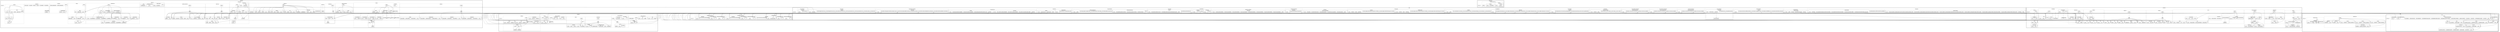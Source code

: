 strict digraph {
compound = true;
concentrate=true;
node [shape=box];

subgraph cluster585 {
style=bold;label="behavioral";
GRAPH_DUMMY585 [shape=point, style=invis];
subgraph cluster0 {
style=dashed;label="catalog.py";
GRAPH_DUMMY0 [shape=point, style=invis];
subgraph cluster2 {
style=rounded;label="Catalog";
GRAPH_DUMMY2 [shape=point, style=invis];
3 [style=solid,label="__init__"];
8 [style=solid,label="_static_method_1"];
9 [style=solid,label="_static_method_2"];
10 [style=solid,label="main_method"];
}
subgraph cluster12 {
style=rounded;label="CatalogInstance";
GRAPH_DUMMY12 [shape=point, style=invis];
13 [style=solid,label="__init__"];
19 [style=solid,label="_instance_method_1"];
21 [style=solid,label="_instance_method_2"];
24 [style=solid,label="main_method"];
}
subgraph cluster26 {
style=rounded;label="CatalogClass";
GRAPH_DUMMY26 [shape=point, style=invis];
29 [style=solid,label="__init__"];
33 [style=solid,label="_class_method_1"];
35 [style=solid,label="_class_method_2"];
38 [style=solid,label="main_method"];
}
subgraph cluster40 {
style=rounded;label="CatalogStatic";
GRAPH_DUMMY40 [shape=point, style=invis];
41 [style=solid,label="__init__"];
45 [style=solid,label="_static_method_1"];
46 [style=solid,label="_static_method_2"];
48 [style=solid,label="main_method"];
}
subgraph cluster50 {
style=solid;label="main";
GRAPH_DUMMY50 [shape=point, style=invis];
}
52 [style=solid,label="__main__"];
}
subgraph cluster53 {
style=dashed;label="chain.py";
GRAPH_DUMMY53 [shape=point, style=invis];
subgraph cluster54 {
style=rounded;label="Handler";
GRAPH_DUMMY54 [shape=point, style=invis];
56 [style=solid,label="__init__"];
subgraph cluster60 {
style=solid;label="handle";
GRAPH_DUMMY60 [shape=point, style=invis];
}
64 [style=solid,label="_handle"];
}
subgraph cluster67 {
style=rounded;label="ConcreteHandler1";
GRAPH_DUMMY67 [shape=point, style=invis];
68 [style=solid,label="_handle"];
71 [style=solid,label="__init__"];
}
subgraph cluster72 {
style=rounded;label="ConcreteHandler2";
GRAPH_DUMMY72 [shape=point, style=invis];
73 [style=solid,label="_handle"];
76 [style=solid,label="__init__"];
}
subgraph cluster77 {
style=rounded;label="ConcreteHandler3";
GRAPH_DUMMY77 [shape=point, style=invis];
78 [style=solid,label="_handle"];
81 [style=solid,label="__init__"];
}
subgraph cluster82 {
style=rounded;label="DefaultHandler";
GRAPH_DUMMY82 [shape=point, style=invis];
83 [style=solid,label="_handle"];
86 [style=solid,label="__init__"];
}
subgraph cluster87 {
style=rounded;label="Client";
GRAPH_DUMMY87 [shape=point, style=invis];
88 [style=solid,label="__init__"];
91 [style=solid,label="delegate"];
}
subgraph cluster94 {
style=solid;label="coroutine";
GRAPH_DUMMY94 [shape=point, style=invis];
96 [style=solid,label="start"];
}
subgraph cluster99 {
style=solid;label="coroutine1";
GRAPH_DUMMY99 [shape=point, style=invis];
}
subgraph cluster102 {
style=solid;label="coroutine2";
GRAPH_DUMMY102 [shape=point, style=invis];
}
subgraph cluster105 {
style=solid;label="coroutine3";
GRAPH_DUMMY105 [shape=point, style=invis];
}
subgraph cluster108 {
style=solid;label="default_coroutine";
GRAPH_DUMMY108 [shape=point, style=invis];
}
subgraph cluster110 {
style=rounded;label="ClientCoroutine";
GRAPH_DUMMY110 [shape=point, style=invis];
111 [style=solid,label="__init__"];
114 [style=solid,label="delegate"];
}
subgraph cluster117 {
style=solid;label="timeit";
GRAPH_DUMMY117 [shape=point, style=invis];
119 [style=solid,label="count"];
}
subgraph cluster122 {
style=solid;label="suppress_stdout";
GRAPH_DUMMY122 [shape=point, style=invis];
}
subgraph cluster124 {
style=solid;label="__main__";
GRAPH_DUMMY124 [shape=point, style=invis];
}
}
subgraph cluster130 {
style=dashed;label="chaining_method.py";
GRAPH_DUMMY130 [shape=point, style=invis];
subgraph cluster131 {
style=rounded;label="Person";
GRAPH_DUMMY131 [shape=point, style=invis];
132 [style=solid,label="__init__"];
138 [style=solid,label="do_action"];
}
subgraph cluster140 {
style=rounded;label="Action";
GRAPH_DUMMY140 [shape=point, style=invis];
141 [style=solid,label="__init__"];
145 [style=solid,label="amount"];
148 [style=solid,label="stop"];
}
subgraph cluster150 {
style=solid;label="__main__";
GRAPH_DUMMY150 [shape=point, style=invis];
}
}
subgraph cluster153 {
style=dashed;label="command.py";
GRAPH_DUMMY153 [shape=point, style=invis];
subgraph cluster154 {
style=rounded;label="MoveFileCommand";
GRAPH_DUMMY154 [shape=point, style=invis];
155 [style=solid,label="__init__"];
161 [style=solid,label="execute"];
163 [style=solid,label="undo"];
165 [style=solid,label="rename"];
}
subgraph cluster169 {
style=solid;label="main";
GRAPH_DUMMY169 [shape=point, style=invis];
}
171 [style=solid,label="__main__"];
}
subgraph cluster172 {
style=dashed;label="iterator.py";
GRAPH_DUMMY172 [shape=point, style=invis];
subgraph cluster173 {
style=solid;label="count_to";
GRAPH_DUMMY173 [shape=point, style=invis];
}
}
subgraph cluster178 {
style=dashed;label="mediator.py";
GRAPH_DUMMY178 [shape=point, style=invis];
subgraph cluster179 {
style=rounded;label="TC";
GRAPH_DUMMY179 [shape=point, style=invis];
180 [style=solid,label="__init__"];
184 [style=solid,label="setup"];
186 [style=solid,label="execute"];
188 [style=solid,label="tearDown"];
190 [style=solid,label="setTM"];
193 [style=solid,label="setProblem"];
}
subgraph cluster196 {
style=rounded;label="Reporter";
GRAPH_DUMMY196 [shape=point, style=invis];
197 [style=solid,label="__init__"];
200 [style=solid,label="prepare"];
202 [style=solid,label="report"];
204 [style=solid,label="setTM"];
}
subgraph cluster207 {
style=rounded;label="DB";
GRAPH_DUMMY207 [shape=point, style=invis];
208 [style=solid,label="__init__"];
211 [style=solid,label="insert"];
213 [style=solid,label="update"];
215 [style=solid,label="setTM"];
}
subgraph cluster218 {
style=rounded;label="TestManager";
GRAPH_DUMMY218 [shape=point, style=invis];
219 [style=solid,label="__init__"];
subgraph cluster224 {
style=solid;label="prepareReporting";
GRAPH_DUMMY224 [shape=point, style=invis];
}
227 [style=solid,label="setReporter"];
230 [style=solid,label="setDB"];
233 [style=solid,label="publishReport"];
235 [style=solid,label="setTC"];
}
subgraph cluster238 {
style=solid;label="__main__";
GRAPH_DUMMY238 [shape=point, style=invis];
}
}
subgraph cluster243 {
style=dashed;label="memento.py";
GRAPH_DUMMY243 [shape=point, style=invis];
subgraph cluster244 {
style=solid;label="memento";
GRAPH_DUMMY244 [shape=point, style=invis];
248 [style=solid,label="restore"];
}
subgraph cluster249 {
style=rounded;label="Transaction";
GRAPH_DUMMY249 [shape=point, style=invis];
252 [style=solid,label="__init__"];
258 [style=solid,label="commit"];
260 [style=solid,label="rollback"];
}
subgraph cluster262 {
style=rounded;label="Transactional";
GRAPH_DUMMY262 [shape=point, style=invis];
263 [style=solid,label="__init__"];
subgraph cluster267 {
style=solid;label="__get__";
GRAPH_DUMMY267 [shape=point, style=invis];
271 [style=solid,label="transaction"];
}
}
subgraph cluster274 {
style=rounded;label="NumObj";
GRAPH_DUMMY274 [shape=point, style=invis];
275 [style=solid,label="__init__"];
279 [style=solid,label="__repr__"];
281 [style=solid,label="increment"];
283 [style=solid,label="do_stuff"];
}
subgraph cluster285 {
style=solid;label="__main__";
GRAPH_DUMMY285 [shape=point, style=invis];
}
}
subgraph cluster288 {
style=dashed;label="observer.py";
GRAPH_DUMMY288 [shape=point, style=invis];
subgraph cluster289 {
style=rounded;label="Subject";
GRAPH_DUMMY289 [shape=point, style=invis];
290 [style=solid,label="__init__"];
293 [style=solid,label="attach"];
296 [style=solid,label="detach"];
299 [style=solid,label="notify"];
}
subgraph cluster302 {
style=rounded;label="Data";
GRAPH_DUMMY302 [shape=point, style=invis];
303 [style=solid,label="__init__"];
308 [style=solid,label="data"];
310 [style=solid,label="data"];
}
subgraph cluster313 {
style=rounded;label="HexViewer";
GRAPH_DUMMY313 [shape=point, style=invis];
314 [style=solid,label="update"];
317 [style=solid,label="__init__"];
}
subgraph cluster318 {
style=rounded;label="DecimalViewer";
GRAPH_DUMMY318 [shape=point, style=invis];
319 [style=solid,label="update"];
322 [style=solid,label="__init__"];
}
subgraph cluster323 {
style=solid;label="main";
GRAPH_DUMMY323 [shape=point, style=invis];
}
328 [style=solid,label="__main__"];
}
subgraph cluster329 {
style=dashed;label="publish_subscribe.py";
GRAPH_DUMMY329 [shape=point, style=invis];
subgraph cluster330 {
style=rounded;label="Provider";
GRAPH_DUMMY330 [shape=point, style=invis];
331 [style=solid,label="__init__"];
335 [style=solid,label="notify"];
338 [style=solid,label="subscribe"];
342 [style=solid,label="unsubscribe"];
346 [style=solid,label="update"];
}
subgraph cluster348 {
style=rounded;label="Publisher";
GRAPH_DUMMY348 [shape=point, style=invis];
349 [style=solid,label="__init__"];
353 [style=solid,label="publish"];
}
subgraph cluster356 {
style=rounded;label="Subscriber";
GRAPH_DUMMY356 [shape=point, style=invis];
357 [style=solid,label="__init__"];
363 [style=solid,label="subscribe"];
366 [style=solid,label="unsubscribe"];
369 [style=solid,label="run"];
}
subgraph cluster372 {
style=solid;label="main";
GRAPH_DUMMY372 [shape=point, style=invis];
}
379 [style=solid,label="__main__"];
}
subgraph cluster380 {
style=dashed;label="registry.py";
GRAPH_DUMMY380 [shape=point, style=invis];
subgraph cluster381 {
style=rounded;label="RegistryHolder";
GRAPH_DUMMY381 [shape=point, style=invis];
subgraph cluster383 {
style=solid;label="__new__";
GRAPH_DUMMY383 [shape=point, style=invis];
}
389 [style=solid,label="get_registry"];
391 [style=solid,label="__init__"];
}
subgraph cluster392 {
style=rounded;label="BaseRegisteredClass";
GRAPH_DUMMY392 [shape=point, style=invis];
394 [style=solid,label="__init__"];
}
subgraph cluster395 {
style=solid;label="__main__";
GRAPH_DUMMY395 [shape=point, style=invis];
396 [style=rounded,label="ClassRegistree"];
}
}
subgraph cluster397 {
style=dashed;label="specification.py";
GRAPH_DUMMY397 [shape=point, style=invis];
subgraph cluster398 {
style=rounded;label="Specification";
GRAPH_DUMMY398 [shape=point, style=invis];
399 [style=solid,label="and_specification"];
402 [style=solid,label="or_specification"];
405 [style=solid,label="not_specification"];
407 [style=solid,label="is_satisfied_by"];
410 [style=solid,label="__init__"];
}
subgraph cluster411 {
style=rounded;label="CompositeSpecification";
GRAPH_DUMMY411 [shape=point, style=invis];
412 [style=solid,label="is_satisfied_by"];
415 [style=solid,label="and_specification"];
418 [style=solid,label="or_specification"];
421 [style=solid,label="not_specification"];
423 [style=solid,label="__init__"];
}
subgraph cluster424 {
style=rounded;label="AndSpecification";
GRAPH_DUMMY424 [shape=point, style=invis];
427 [style=solid,label="__init__"];
433 [style=solid,label="is_satisfied_by"];
}
subgraph cluster436 {
style=rounded;label="OrSpecification";
GRAPH_DUMMY436 [shape=point, style=invis];
439 [style=solid,label="__init__"];
445 [style=solid,label="is_satisfied_by"];
}
subgraph cluster448 {
style=rounded;label="NotSpecification";
GRAPH_DUMMY448 [shape=point, style=invis];
450 [style=solid,label="__init__"];
454 [style=solid,label="is_satisfied_by"];
}
subgraph cluster457 {
style=rounded;label="User";
GRAPH_DUMMY457 [shape=point, style=invis];
458 [style=solid,label="__init__"];
}
subgraph cluster462 {
style=rounded;label="UserSpecification";
GRAPH_DUMMY462 [shape=point, style=invis];
463 [style=solid,label="is_satisfied_by"];
466 [style=solid,label="__init__"];
}
subgraph cluster467 {
style=rounded;label="SuperUserSpecification";
GRAPH_DUMMY467 [shape=point, style=invis];
468 [style=solid,label="is_satisfied_by"];
471 [style=solid,label="__init__"];
}
subgraph cluster472 {
style=solid;label="__main__";
GRAPH_DUMMY472 [shape=point, style=invis];
}
}
subgraph cluster477 {
style=dashed;label="state.py";
GRAPH_DUMMY477 [shape=point, style=invis];
subgraph cluster478 {
style=rounded;label="State";
GRAPH_DUMMY478 [shape=point, style=invis];
479 [style=solid,label="scan"];
481 [style=solid,label="__init__"];
}
subgraph cluster482 {
style=rounded;label="AmState";
GRAPH_DUMMY482 [shape=point, style=invis];
483 [style=solid,label="__init__"];
490 [style=solid,label="toggle_amfm"];
}
subgraph cluster492 {
style=rounded;label="FmState";
GRAPH_DUMMY492 [shape=point, style=invis];
493 [style=solid,label="__init__"];
500 [style=solid,label="toggle_amfm"];
}
subgraph cluster502 {
style=rounded;label="Radio";
GRAPH_DUMMY502 [shape=point, style=invis];
503 [style=solid,label="__init__"];
508 [style=solid,label="toggle_amfm"];
510 [style=solid,label="scan"];
}
subgraph cluster512 {
style=solid;label="__main__";
GRAPH_DUMMY512 [shape=point, style=invis];
}
}
subgraph cluster515 {
style=dashed;label="strategy.py";
GRAPH_DUMMY515 [shape=point, style=invis];
subgraph cluster516 {
style=rounded;label="StrategyExample";
GRAPH_DUMMY516 [shape=point, style=invis];
517 [style=solid,label="__init__"];
522 [style=solid,label="execute"];
}
524 [style=solid,label="execute_replacement1"];
526 [style=solid,label="execute_replacement2"];
subgraph cluster528 {
style=solid;label="__main__";
GRAPH_DUMMY528 [shape=point, style=invis];
}
}
subgraph cluster532 {
style=dashed;label="template.py";
GRAPH_DUMMY532 [shape=point, style=invis];
535 [style=solid,label="iter_elements"];
538 [style=solid,label="rev_elements"];
541 [style=solid,label="get_list"];
542 [style=solid,label="get_lists"];
543 [style=solid,label="print_item"];
545 [style=solid,label="reverse_item"];
subgraph cluster547 {
style=solid;label="make_template";
GRAPH_DUMMY547 [shape=point, style=invis];
551 [style=solid,label="template"];
}
}
subgraph cluster553 {
style=dashed;label="visitor.py";
GRAPH_DUMMY553 [shape=point, style=invis];
subgraph cluster554 {
style=rounded;label="Node";
GRAPH_DUMMY554 [shape=point, style=invis];
555 [style=solid,label="__init__"];
}
subgraph cluster556 {
style=rounded;label="A";
GRAPH_DUMMY556 [shape=point, style=invis];
557 [style=solid,label="__init__"];
}
subgraph cluster558 {
style=rounded;label="B";
GRAPH_DUMMY558 [shape=point, style=invis];
559 [style=solid,label="__init__"];
}
subgraph cluster560 {
style=rounded;label="C";
GRAPH_DUMMY560 [shape=point, style=invis];
561 [style=solid,label="__init__"];
}
subgraph cluster562 {
style=rounded;label="Visitor";
GRAPH_DUMMY562 [shape=point, style=invis];
subgraph cluster563 {
style=solid;label="visit";
GRAPH_DUMMY563 [shape=point, style=invis];
}
570 [style=solid,label="generic_visit"];
575 [style=solid,label="visit_B"];
580 [style=solid,label="__init__"];
}
}
586 [style=dashed,label="__init__.py"];
}
subgraph cluster767 {
style=bold;label="creational";
GRAPH_DUMMY767 [shape=point, style=invis];
subgraph cluster587 {
style=dashed;label="abstract_factory.py";
GRAPH_DUMMY587 [shape=point, style=invis];
subgraph cluster588 {
style=rounded;label="PetShop";
GRAPH_DUMMY588 [shape=point, style=invis];
589 [style=solid,label="__init__"];
subgraph cluster593 {
style=solid;label="show_pet";
GRAPH_DUMMY593 [shape=point, style=invis];
}
}
subgraph cluster596 {
style=rounded;label="Dog";
GRAPH_DUMMY596 [shape=point, style=invis];
597 [style=solid,label="speak"];
599 [style=solid,label="__str__"];
601 [style=solid,label="__init__"];
}
subgraph cluster602 {
style=rounded;label="Cat";
GRAPH_DUMMY602 [shape=point, style=invis];
603 [style=solid,label="speak"];
605 [style=solid,label="__str__"];
607 [style=solid,label="__init__"];
}
608 [style=solid,label="random_animal"];
subgraph cluster609 {
style=solid;label="__main__";
GRAPH_DUMMY609 [shape=point, style=invis];
}
}
subgraph cluster612 {
style=dashed;label="borg.py";
GRAPH_DUMMY612 [shape=point, style=invis];
subgraph cluster613 {
style=rounded;label="Borg";
GRAPH_DUMMY613 [shape=point, style=invis];
615 [style=solid,label="__init__"];
619 [style=solid,label="__str__"];
}
subgraph cluster621 {
style=rounded;label="YourBorg";
GRAPH_DUMMY621 [shape=point, style=invis];
622 [style=solid,label="__init__"];
}
subgraph cluster623 {
style=solid;label="__main__";
GRAPH_DUMMY623 [shape=point, style=invis];
}
}
subgraph cluster627 {
style=dashed;label="builder.py";
GRAPH_DUMMY627 [shape=point, style=invis];
subgraph cluster628 {
style=rounded;label="Building";
GRAPH_DUMMY628 [shape=point, style=invis];
629 [style=solid,label="__init__"];
631 [style=solid,label="build_floor"];
633 [style=solid,label="build_size"];
635 [style=solid,label="__repr__"];
}
subgraph cluster637 {
style=rounded;label="House";
GRAPH_DUMMY637 [shape=point, style=invis];
638 [style=solid,label="build_floor"];
640 [style=solid,label="build_size"];
642 [style=solid,label="__init__"];
}
subgraph cluster643 {
style=rounded;label="Flat";
GRAPH_DUMMY643 [shape=point, style=invis];
644 [style=solid,label="build_floor"];
646 [style=solid,label="build_size"];
648 [style=solid,label="__init__"];
}
subgraph cluster649 {
style=rounded;label="ComplexBuilding";
GRAPH_DUMMY649 [shape=point, style=invis];
650 [style=solid,label="__repr__"];
652 [style=solid,label="__init__"];
}
subgraph cluster653 {
style=rounded;label="ComplexHouse";
GRAPH_DUMMY653 [shape=point, style=invis];
654 [style=solid,label="build_floor"];
656 [style=solid,label="build_size"];
658 [style=solid,label="__init__"];
}
subgraph cluster659 {
style=solid;label="construct_building";
GRAPH_DUMMY659 [shape=point, style=invis];
}
subgraph cluster662 {
style=solid;label="__main__";
GRAPH_DUMMY662 [shape=point, style=invis];
}
}
subgraph cluster666 {
style=dashed;label="factory_method.py";
GRAPH_DUMMY666 [shape=point, style=invis];
subgraph cluster667 {
style=rounded;label="GreekGetter";
GRAPH_DUMMY667 [shape=point, style=invis];
668 [style=solid,label="__init__"];
671 [style=solid,label="get"];
}
subgraph cluster674 {
style=rounded;label="EnglishGetter";
GRAPH_DUMMY674 [shape=point, style=invis];
675 [style=solid,label="get"];
678 [style=solid,label="__init__"];
}
subgraph cluster679 {
style=solid;label="get_localizer";
GRAPH_DUMMY679 [shape=point, style=invis];
}
subgraph cluster682 {
style=solid;label="__main__";
GRAPH_DUMMY682 [shape=point, style=invis];
}
}
subgraph cluster685 {
style=dashed;label="lazy_evaluation.py";
GRAPH_DUMMY685 [shape=point, style=invis];
subgraph cluster686 {
style=rounded;label="lazy_property";
GRAPH_DUMMY686 [shape=point, style=invis];
687 [style=solid,label="__init__"];
subgraph cluster691 {
style=solid;label="__get__";
GRAPH_DUMMY691 [shape=point, style=invis];
}
}
subgraph cluster696 {
style=solid;label="lazy_property2";
GRAPH_DUMMY696 [shape=point, style=invis];
699 [style=solid,label="_lazy_property"];
}
subgraph cluster701 {
style=rounded;label="Person";
GRAPH_DUMMY701 [shape=point, style=invis];
702 [style=solid,label="__init__"];
subgraph cluster709 {
style=solid;label="relatives";
GRAPH_DUMMY709 [shape=point, style=invis];
}
712 [style=solid,label="parents"];
}
subgraph cluster714 {
style=solid;label="main";
GRAPH_DUMMY714 [shape=point, style=invis];
}
716 [style=solid,label="__main__"];
}
subgraph cluster717 {
style=dashed;label="pool.py";
GRAPH_DUMMY717 [shape=point, style=invis];
subgraph cluster718 {
style=rounded;label="ObjectPool";
GRAPH_DUMMY718 [shape=point, style=invis];
719 [style=solid,label="__init__"];
725 [style=solid,label="__enter__"];
727 [style=solid,label="__exit__"];
732 [style=solid,label="__del__"];
}
subgraph cluster734 {
style=solid;label="main";
GRAPH_DUMMY734 [shape=point, style=invis];
735 [style=solid,label="test_object"];
}
738 [style=solid,label="__main__"];
}
subgraph cluster739 {
style=dashed;label="prototype.py";
GRAPH_DUMMY739 [shape=point, style=invis];
subgraph cluster740 {
style=rounded;label="Prototype";
GRAPH_DUMMY740 [shape=point, style=invis];
subgraph cluster742 {
style=solid;label="clone";
GRAPH_DUMMY742 [shape=point, style=invis];
}
746 [style=solid,label="__init__"];
}
subgraph cluster747 {
style=rounded;label="PrototypeDispatcher";
GRAPH_DUMMY747 [shape=point, style=invis];
748 [style=solid,label="__init__"];
751 [style=solid,label="get_objects"];
753 [style=solid,label="register_object"];
757 [style=solid,label="unregister_object"];
}
subgraph cluster760 {
style=solid;label="main";
GRAPH_DUMMY760 [shape=point, style=invis];
}
766 [style=solid,label="__main__"];
}
768 [style=dashed,label="__init__.py"];
}
subgraph cluster832 {
style=bold;label="dft";
GRAPH_DUMMY832 [shape=point, style=invis];
subgraph cluster769 {
style=dashed;label="constructor_injection.py";
GRAPH_DUMMY769 [shape=point, style=invis];
subgraph cluster770 {
style=rounded;label="TimeDisplay";
GRAPH_DUMMY770 [shape=point, style=invis];
771 [style=solid,label="__init__"];
subgraph cluster775 {
style=solid;label="get_current_time_as_html_fragment";
GRAPH_DUMMY775 [shape=point, style=invis];
}
}
subgraph cluster779 {
style=rounded;label="ProductionCodeTimeProvider";
GRAPH_DUMMY779 [shape=point, style=invis];
subgraph cluster780 {
style=solid;label="now";
GRAPH_DUMMY780 [shape=point, style=invis];
}
784 [style=solid,label="__init__"];
}
subgraph cluster785 {
style=rounded;label="MidnightTimeProvider";
GRAPH_DUMMY785 [shape=point, style=invis];
subgraph cluster786 {
style=solid;label="now";
GRAPH_DUMMY786 [shape=point, style=invis];
}
789 [style=solid,label="__init__"];
}
}
subgraph cluster790 {
style=dashed;label="parameter_injection.py";
GRAPH_DUMMY790 [shape=point, style=invis];
subgraph cluster791 {
style=rounded;label="TimeDisplay";
GRAPH_DUMMY791 [shape=point, style=invis];
792 [style=solid,label="__init__"];
subgraph cluster794 {
style=solid;label="get_current_time_as_html_fragment";
GRAPH_DUMMY794 [shape=point, style=invis];
}
}
subgraph cluster799 {
style=rounded;label="ProductionCodeTimeProvider";
GRAPH_DUMMY799 [shape=point, style=invis];
subgraph cluster800 {
style=solid;label="now";
GRAPH_DUMMY800 [shape=point, style=invis];
}
804 [style=solid,label="__init__"];
}
subgraph cluster805 {
style=rounded;label="MidnightTimeProvider";
GRAPH_DUMMY805 [shape=point, style=invis];
subgraph cluster806 {
style=solid;label="now";
GRAPH_DUMMY806 [shape=point, style=invis];
}
809 [style=solid,label="__init__"];
}
}
subgraph cluster810 {
style=dashed;label="setter_injection.py";
GRAPH_DUMMY810 [shape=point, style=invis];
subgraph cluster811 {
style=rounded;label="TimeDisplay";
GRAPH_DUMMY811 [shape=point, style=invis];
812 [style=solid,label="__init__"];
814 [style=solid,label="set_time_provider"];
subgraph cluster817 {
style=solid;label="get_current_time_as_html_fragment";
GRAPH_DUMMY817 [shape=point, style=invis];
}
}
subgraph cluster821 {
style=rounded;label="ProductionCodeTimeProvider";
GRAPH_DUMMY821 [shape=point, style=invis];
subgraph cluster822 {
style=solid;label="now";
GRAPH_DUMMY822 [shape=point, style=invis];
}
826 [style=solid,label="__init__"];
}
subgraph cluster827 {
style=rounded;label="MidnightTimeProvider";
GRAPH_DUMMY827 [shape=point, style=invis];
subgraph cluster828 {
style=solid;label="now";
GRAPH_DUMMY828 [shape=point, style=invis];
}
831 [style=solid,label="__init__"];
}
}
833 [style=dashed,label="__init__.py"];
}
subgraph cluster852 {
style=bold;label="fundamental";
GRAPH_DUMMY852 [shape=point, style=invis];
subgraph cluster834 {
style=dashed;label="delegation_pattern.py";
GRAPH_DUMMY834 [shape=point, style=invis];
subgraph cluster835 {
style=rounded;label="Delegator";
GRAPH_DUMMY835 [shape=point, style=invis];
836 [style=solid,label="__init__"];
subgraph cluster840 {
style=solid;label="__getattr__";
GRAPH_DUMMY840 [shape=point, style=invis];
843 [style=solid,label="wrapper"];
}
}
subgraph cluster846 {
style=rounded;label="Delegate";
GRAPH_DUMMY846 [shape=point, style=invis];
847 [style=solid,label="do_something"];
850 [style=solid,label="__init__"];
}
851 [style=solid,label="__main__"];
}
853 [style=dashed,label="__init__.py"];
}
subgraph cluster1038 {
style=bold;label="other";
GRAPH_DUMMY1038 [shape=point, style=invis];
subgraph cluster1036 {
style=bold;label="hsm";
GRAPH_DUMMY1036 [shape=point, style=invis];
subgraph cluster930 {
style=dashed;label="hsm.py";
GRAPH_DUMMY930 [shape=point, style=invis];
subgraph cluster931 {
style=rounded;label="UnsupportedMessageType";
GRAPH_DUMMY931 [shape=point, style=invis];
932 [style=solid,label="__init__"];
}
subgraph cluster933 {
style=rounded;label="UnsupportedState";
GRAPH_DUMMY933 [shape=point, style=invis];
934 [style=solid,label="__init__"];
}
subgraph cluster935 {
style=rounded;label="UnsupportedTransition";
GRAPH_DUMMY935 [shape=point, style=invis];
936 [style=solid,label="__init__"];
}
subgraph cluster937 {
style=rounded;label="HierachicalStateMachine";
GRAPH_DUMMY937 [shape=point, style=invis];
938 [style=solid,label="__init__"];
947 [style=solid,label="_next_state"];
950 [style=solid,label="_send_diagnostics_request"];
952 [style=solid,label="_raise_alarm"];
954 [style=solid,label="_clear_alarm"];
956 [style=solid,label="_perform_switchover"];
958 [style=solid,label="_send_switchover_response"];
960 [style=solid,label="_send_operator_inservice_response"];
962 [style=solid,label="_send_diagnostics_failure_report"];
964 [style=solid,label="_send_diagnostics_pass_report"];
966 [style=solid,label="_abort_diagnostics"];
968 [style=solid,label="_check_mate_status"];
970 [style=solid,label="on_message"];
}
subgraph cluster973 {
style=rounded;label="Unit";
GRAPH_DUMMY973 [shape=point, style=invis];
974 [style=solid,label="__init__"];
978 [style=solid,label="on_switchover"];
980 [style=solid,label="on_fault_trigger"];
982 [style=solid,label="on_diagnostics_failed"];
984 [style=solid,label="on_diagnostics_passed"];
986 [style=solid,label="on_operator_inservice"];
}
subgraph cluster988 {
style=rounded;label="Inservice";
GRAPH_DUMMY988 [shape=point, style=invis];
989 [style=solid,label="__init__"];
993 [style=solid,label="on_fault_trigger"];
995 [style=solid,label="on_switchover"];
}
subgraph cluster997 {
style=rounded;label="Active";
GRAPH_DUMMY997 [shape=point, style=invis];
998 [style=solid,label="__init__"];
1002 [style=solid,label="on_fault_trigger"];
1004 [style=solid,label="on_switchover"];
}
subgraph cluster1006 {
style=rounded;label="Standby";
GRAPH_DUMMY1006 [shape=point, style=invis];
1007 [style=solid,label="__init__"];
1011 [style=solid,label="on_switchover"];
}
subgraph cluster1013 {
style=rounded;label="OutOfService";
GRAPH_DUMMY1013 [shape=point, style=invis];
1014 [style=solid,label="__init__"];
1018 [style=solid,label="on_operator_inservice"];
}
subgraph cluster1020 {
style=rounded;label="Suspect";
GRAPH_DUMMY1020 [shape=point, style=invis];
1021 [style=solid,label="__init__"];
1025 [style=solid,label="on_diagnostics_failed"];
1027 [style=solid,label="on_diagnostics_passed"];
1029 [style=solid,label="on_operator_inservice"];
}
subgraph cluster1031 {
style=rounded;label="Failed";
GRAPH_DUMMY1031 [shape=point, style=invis];
1032 [style=solid,label="__init__"];
}
}
1037 [style=dashed,label="__init__.py"];
}
subgraph cluster854 {
style=dashed;label="blackboard.py";
GRAPH_DUMMY854 [shape=point, style=invis];
subgraph cluster855 {
style=rounded;label="Blackboard";
GRAPH_DUMMY855 [shape=point, style=invis];
856 [style=solid,label="__init__"];
860 [style=solid,label="add_expert"];
}
subgraph cluster863 {
style=rounded;label="Controller";
GRAPH_DUMMY863 [shape=point, style=invis];
864 [style=solid,label="__init__"];
868 [style=solid,label="run_loop"];
}
subgraph cluster870 {
style=rounded;label="AbstractExpert";
GRAPH_DUMMY870 [shape=point, style=invis];
872 [style=solid,label="__init__"];
876 [style=solid,label="is_eager_to_contribute"];
878 [style=solid,label="contribute"];
}
subgraph cluster880 {
style=rounded;label="Student";
GRAPH_DUMMY880 [shape=point, style=invis];
881 [style=solid,label="is_eager_to_contribute"];
883 [style=solid,label="contribute"];
885 [style=solid,label="__init__"];
}
subgraph cluster886 {
style=rounded;label="Scientist";
GRAPH_DUMMY886 [shape=point, style=invis];
887 [style=solid,label="is_eager_to_contribute"];
889 [style=solid,label="contribute"];
891 [style=solid,label="__init__"];
}
subgraph cluster892 {
style=rounded;label="Professor";
GRAPH_DUMMY892 [shape=point, style=invis];
893 [style=solid,label="is_eager_to_contribute"];
895 [style=solid,label="contribute"];
897 [style=solid,label="__init__"];
}
subgraph cluster898 {
style=solid;label="__main__";
GRAPH_DUMMY898 [shape=point, style=invis];
}
}
subgraph cluster902 {
style=dashed;label="graph_search.py";
GRAPH_DUMMY902 [shape=point, style=invis];
subgraph cluster903 {
style=rounded;label="GraphSearch";
GRAPH_DUMMY903 [shape=point, style=invis];
904 [style=solid,label="__init__"];
subgraph cluster908 {
style=solid;label="find_path";
GRAPH_DUMMY908 [shape=point, style=invis];
}
subgraph cluster914 {
style=solid;label="find_all_path";
GRAPH_DUMMY914 [shape=point, style=invis];
}
subgraph cluster921 {
style=solid;label="find_shortest_path";
GRAPH_DUMMY921 [shape=point, style=invis];
}
}
}
1039 [style=dashed,label="__init__.py"];
}
subgraph cluster1404 {
style=bold;label="structural";
GRAPH_DUMMY1404 [shape=point, style=invis];
subgraph cluster1040 {
style=dashed;label="3-tier.py";
GRAPH_DUMMY1040 [shape=point, style=invis];
subgraph cluster1041 {
style=rounded;label="Data";
GRAPH_DUMMY1041 [shape=point, style=invis];
1043 [style=solid,label="__get__"];
1047 [style=solid,label="__init__"];
}
subgraph cluster1048 {
style=rounded;label="BusinessLogic";
GRAPH_DUMMY1048 [shape=point, style=invis];
1050 [style=solid,label="product_list"];
1052 [style=solid,label="product_information"];
1055 [style=solid,label="__init__"];
}
subgraph cluster1056 {
style=rounded;label="Ui";
GRAPH_DUMMY1056 [shape=point, style=invis];
1057 [style=solid,label="__init__"];
1060 [style=solid,label="get_product_list"];
subgraph cluster1062 {
style=solid;label="get_product_information";
GRAPH_DUMMY1062 [shape=point, style=invis];
}
}
subgraph cluster1066 {
style=solid;label="main";
GRAPH_DUMMY1066 [shape=point, style=invis];
}
1068 [style=solid,label="__main__"];
}
subgraph cluster1069 {
style=dashed;label="adapter.py";
GRAPH_DUMMY1069 [shape=point, style=invis];
subgraph cluster1070 {
style=rounded;label="Dog";
GRAPH_DUMMY1070 [shape=point, style=invis];
1071 [style=solid,label="__init__"];
1074 [style=solid,label="bark"];
}
subgraph cluster1076 {
style=rounded;label="Cat";
GRAPH_DUMMY1076 [shape=point, style=invis];
1077 [style=solid,label="__init__"];
1080 [style=solid,label="meow"];
}
subgraph cluster1082 {
style=rounded;label="Human";
GRAPH_DUMMY1082 [shape=point, style=invis];
1083 [style=solid,label="__init__"];
1086 [style=solid,label="speak"];
}
subgraph cluster1088 {
style=rounded;label="Car";
GRAPH_DUMMY1088 [shape=point, style=invis];
1089 [style=solid,label="__init__"];
1092 [style=solid,label="make_noise"];
}
subgraph cluster1095 {
style=rounded;label="Adapter";
GRAPH_DUMMY1095 [shape=point, style=invis];
1096 [style=solid,label="__init__"];
1101 [style=solid,label="__getattr__"];
1104 [style=solid,label="original_dict"];
}
subgraph cluster1106 {
style=solid;label="main";
GRAPH_DUMMY1106 [shape=point, style=invis];
}
1112 [style=solid,label="__main__"];
}
subgraph cluster1113 {
style=dashed;label="bridge.py";
GRAPH_DUMMY1113 [shape=point, style=invis];
subgraph cluster1114 {
style=rounded;label="DrawingAPI1";
GRAPH_DUMMY1114 [shape=point, style=invis];
1115 [style=solid,label="draw_circle"];
1120 [style=solid,label="__init__"];
}
subgraph cluster1121 {
style=rounded;label="DrawingAPI2";
GRAPH_DUMMY1121 [shape=point, style=invis];
1122 [style=solid,label="draw_circle"];
1127 [style=solid,label="__init__"];
}
subgraph cluster1128 {
style=rounded;label="CircleShape";
GRAPH_DUMMY1128 [shape=point, style=invis];
1129 [style=solid,label="__init__"];
1139 [style=solid,label="draw"];
1141 [style=solid,label="scale"];
}
subgraph cluster1144 {
style=solid;label="main";
GRAPH_DUMMY1144 [shape=point, style=invis];
}
1146 [style=solid,label="__main__"];
}
subgraph cluster1147 {
style=dashed;label="composite.py";
GRAPH_DUMMY1147 [shape=point, style=invis];
subgraph cluster1148 {
style=rounded;label="Graphic";
GRAPH_DUMMY1148 [shape=point, style=invis];
1149 [style=solid,label="render"];
1151 [style=solid,label="__init__"];
}
subgraph cluster1152 {
style=rounded;label="CompositeGraphic";
GRAPH_DUMMY1152 [shape=point, style=invis];
1153 [style=solid,label="__init__"];
1156 [style=solid,label="render"];
1158 [style=solid,label="add"];
1161 [style=solid,label="remove"];
}
subgraph cluster1164 {
style=rounded;label="Ellipse";
GRAPH_DUMMY1164 [shape=point, style=invis];
1165 [style=solid,label="__init__"];
1169 [style=solid,label="render"];
}
subgraph cluster1171 {
style=solid;label="__main__";
GRAPH_DUMMY1171 [shape=point, style=invis];
}
}
subgraph cluster1179 {
style=dashed;label="decorator.py";
GRAPH_DUMMY1179 [shape=point, style=invis];
subgraph cluster1180 {
style=rounded;label="TextTag";
GRAPH_DUMMY1180 [shape=point, style=invis];
1181 [style=solid,label="__init__"];
1185 [style=solid,label="render"];
}
subgraph cluster1187 {
style=rounded;label="BoldWrapper";
GRAPH_DUMMY1187 [shape=point, style=invis];
1188 [style=solid,label="__init__"];
1192 [style=solid,label="render"];
}
subgraph cluster1194 {
style=rounded;label="ItalicWrapper";
GRAPH_DUMMY1194 [shape=point, style=invis];
1195 [style=solid,label="__init__"];
1199 [style=solid,label="render"];
}
subgraph cluster1201 {
style=solid;label="__main__";
GRAPH_DUMMY1201 [shape=point, style=invis];
}
}
subgraph cluster1204 {
style=dashed;label="facade.py";
GRAPH_DUMMY1204 [shape=point, style=invis];
subgraph cluster1206 {
style=rounded;label="TC1";
GRAPH_DUMMY1206 [shape=point, style=invis];
1207 [style=solid,label="run"];
1209 [style=solid,label="__init__"];
}
subgraph cluster1210 {
style=rounded;label="TC2";
GRAPH_DUMMY1210 [shape=point, style=invis];
1211 [style=solid,label="run"];
1213 [style=solid,label="__init__"];
}
subgraph cluster1214 {
style=rounded;label="TC3";
GRAPH_DUMMY1214 [shape=point, style=invis];
1215 [style=solid,label="run"];
1217 [style=solid,label="__init__"];
}
subgraph cluster1218 {
style=rounded;label="TestRunner";
GRAPH_DUMMY1218 [shape=point, style=invis];
1219 [style=solid,label="__init__"];
1225 [style=solid,label="runAll"];
}
subgraph cluster1227 {
style=solid;label="__main__";
GRAPH_DUMMY1227 [shape=point, style=invis];
}
}
subgraph cluster1229 {
style=dashed;label="flyweight.py";
GRAPH_DUMMY1229 [shape=point, style=invis];
subgraph cluster1230 {
style=rounded;label="FlyweightMeta";
GRAPH_DUMMY1230 [shape=point, style=invis];
subgraph cluster1231 {
style=solid;label="__new__";
GRAPH_DUMMY1231 [shape=point, style=invis];
}
subgraph cluster1237 {
style=solid;label="_serialize_params";
GRAPH_DUMMY1237 [shape=point, style=invis];
}
subgraph cluster1243 {
style=solid;label="__call__";
GRAPH_DUMMY1243 [shape=point, style=invis];
}
1251 [style=solid,label="__init__"];
}
subgraph cluster1252 {
style=rounded;label="Card";
GRAPH_DUMMY1252 [shape=point, style=invis];
subgraph cluster1254 {
style=solid;label="__new__";
GRAPH_DUMMY1254 [shape=point, style=invis];
}
1259 [style=solid,label="__repr__"];
1261 [style=solid,label="__init__"];
}
1262 [style=solid,label="with_metaclass"];
subgraph cluster1265 {
style=rounded;label="Card2";
GRAPH_DUMMY1265 [shape=point, style=invis];
1266 [style=solid,label="__init__"];
}
subgraph cluster1270 {
style=solid;label="__main__";
GRAPH_DUMMY1270 [shape=point, style=invis];
}
}
subgraph cluster1278 {
style=dashed;label="front_controller.py";
GRAPH_DUMMY1278 [shape=point, style=invis];
subgraph cluster1279 {
style=rounded;label="MobileView";
GRAPH_DUMMY1279 [shape=point, style=invis];
1280 [style=solid,label="show_index_page"];
1282 [style=solid,label="__init__"];
}
subgraph cluster1283 {
style=rounded;label="TabletView";
GRAPH_DUMMY1283 [shape=point, style=invis];
1284 [style=solid,label="show_index_page"];
1286 [style=solid,label="__init__"];
}
subgraph cluster1287 {
style=rounded;label="Dispatcher";
GRAPH_DUMMY1287 [shape=point, style=invis];
1288 [style=solid,label="__init__"];
1292 [style=solid,label="dispatch"];
}
subgraph cluster1295 {
style=rounded;label="RequestController";
GRAPH_DUMMY1295 [shape=point, style=invis];
1296 [style=solid,label="__init__"];
1299 [style=solid,label="dispatch_request"];
}
subgraph cluster1302 {
style=rounded;label="Request";
GRAPH_DUMMY1302 [shape=point, style=invis];
1305 [style=solid,label="__init__"];
}
subgraph cluster1311 {
style=solid;label="__main__";
GRAPH_DUMMY1311 [shape=point, style=invis];
}
}
subgraph cluster1313 {
style=dashed;label="mvc.py";
GRAPH_DUMMY1313 [shape=point, style=invis];
subgraph cluster1314 {
style=rounded;label="Model";
GRAPH_DUMMY1314 [shape=point, style=invis];
1315 [style=solid,label="__iter__"];
1317 [style=solid,label="get"];
1320 [style=solid,label="item_type"];
1322 [style=solid,label="__init__"];
}
subgraph cluster1323 {
style=rounded;label="ProductModel";
GRAPH_DUMMY1323 [shape=point, style=invis];
1324 [style=rounded,label="Price"];
1327 [style=solid,label="__iter__"];
1329 [style=solid,label="get"];
1332 [style=solid,label="__init__"];
}
subgraph cluster1333 {
style=rounded;label="View";
GRAPH_DUMMY1333 [shape=point, style=invis];
1334 [style=solid,label="show_item_list"];
1338 [style=solid,label="show_item_information"];
1343 [style=solid,label="item_not_found"];
1347 [style=solid,label="__init__"];
}
subgraph cluster1348 {
style=rounded;label="ConsoleView";
GRAPH_DUMMY1348 [shape=point, style=invis];
1349 [style=solid,label="show_item_list"];
1353 [style=solid,label="capitalizer"];
subgraph cluster1355 {
style=solid;label="show_item_information";
GRAPH_DUMMY1355 [shape=point, style=invis];
}
1361 [style=solid,label="item_not_found"];
1365 [style=solid,label="__init__"];
}
subgraph cluster1366 {
style=rounded;label="Controller";
GRAPH_DUMMY1366 [shape=point, style=invis];
1367 [style=solid,label="__init__"];
subgraph cluster1373 {
style=solid;label="show_items";
GRAPH_DUMMY1373 [shape=point, style=invis];
}
subgraph cluster1377 {
style=solid;label="show_item_information";
GRAPH_DUMMY1377 [shape=point, style=invis];
}
}
subgraph cluster1382 {
style=solid;label="__main__";
GRAPH_DUMMY1382 [shape=point, style=invis];
}
}
subgraph cluster1386 {
style=dashed;label="proxy.py";
GRAPH_DUMMY1386 [shape=point, style=invis];
subgraph cluster1387 {
style=rounded;label="SalesManager";
GRAPH_DUMMY1387 [shape=point, style=invis];
1388 [style=solid,label="talk"];
1390 [style=solid,label="__init__"];
}
subgraph cluster1391 {
style=rounded;label="Proxy";
GRAPH_DUMMY1391 [shape=point, style=invis];
1392 [style=solid,label="__init__"];
1396 [style=solid,label="talk"];
}
subgraph cluster1398 {
style=rounded;label="NoTalkProxy";
GRAPH_DUMMY1398 [shape=point, style=invis];
1399 [style=solid,label="talk"];
1401 [style=solid,label="__init__"];
}
subgraph cluster1402 {
style=solid;label="__main__";
GRAPH_DUMMY1402 [shape=point, style=invis];
}
}
1405 [style=dashed,label="__init__.py"];
}
subgraph cluster1879 {
style=bold;label="tests";
GRAPH_DUMMY1879 [shape=point, style=invis];
subgraph cluster1406 {
style=dashed;label="test_abstract_factory.py";
GRAPH_DUMMY1406 [shape=point, style=invis];
subgraph cluster1407 {
style=rounded;label="TestPetShop";
GRAPH_DUMMY1407 [shape=point, style=invis];
subgraph cluster1408 {
style=solid;label="test_dog_pet_shop_shall_show_dog_instance";
GRAPH_DUMMY1408 [shape=point, style=invis];
}
1411 [style=solid,label="__init__"];
}
}
subgraph cluster1412 {
style=dashed;label="test_adapter.py";
GRAPH_DUMMY1412 [shape=point, style=invis];
subgraph cluster1413 {
style=rounded;label="ClassTest";
GRAPH_DUMMY1413 [shape=point, style=invis];
1414 [style=solid,label="setUp"];
subgraph cluster1416 {
style=solid;label="test_dog_shall_bark";
GRAPH_DUMMY1416 [shape=point, style=invis];
}
subgraph cluster1420 {
style=solid;label="test_cat_shall_meow";
GRAPH_DUMMY1420 [shape=point, style=invis];
}
subgraph cluster1424 {
style=solid;label="test_human_shall_speak";
GRAPH_DUMMY1424 [shape=point, style=invis];
}
subgraph cluster1428 {
style=solid;label="test_car_shall_make_loud_noise";
GRAPH_DUMMY1428 [shape=point, style=invis];
}
subgraph cluster1432 {
style=solid;label="test_car_shall_make_very_loud_noise";
GRAPH_DUMMY1432 [shape=point, style=invis];
}
1436 [style=solid,label="__init__"];
}
subgraph cluster1437 {
style=rounded;label="AdapterTest";
GRAPH_DUMMY1437 [shape=point, style=invis];
subgraph cluster1438 {
style=solid;label="test_dog_adapter_shall_make_noise";
GRAPH_DUMMY1438 [shape=point, style=invis];
}
subgraph cluster1444 {
style=solid;label="test_cat_adapter_shall_make_noise";
GRAPH_DUMMY1444 [shape=point, style=invis];
}
subgraph cluster1450 {
style=solid;label="test_human_adapter_shall_make_noise";
GRAPH_DUMMY1450 [shape=point, style=invis];
}
subgraph cluster1456 {
style=solid;label="test_car_adapter_shall_make_loud_noise";
GRAPH_DUMMY1456 [shape=point, style=invis];
}
subgraph cluster1462 {
style=solid;label="test_car_adapter_shall_make_very_loud_noise";
GRAPH_DUMMY1462 [shape=point, style=invis];
}
1468 [style=solid,label="__init__"];
}
}
subgraph cluster1469 {
style=dashed;label="test_borg.py";
GRAPH_DUMMY1469 [shape=point, style=invis];
subgraph cluster1470 {
style=rounded;label="BorgTest";
GRAPH_DUMMY1470 [shape=point, style=invis];
1471 [style=solid,label="setUp"];
subgraph cluster1473 {
style=solid;label="test_initial_borg_state_shall_be_init";
GRAPH_DUMMY1473 [shape=point, style=invis];
}
1476 [style=solid,label="test_changing_instance_attribute_shall_change_borg_state"];
1478 [style=solid,label="test_instances_shall_have_own_ids"];
1480 [style=solid,label="__init__"];
}
}
subgraph cluster1481 {
style=dashed;label="test_bridge.py";
GRAPH_DUMMY1481 [shape=point, style=invis];
subgraph cluster1482 {
style=rounded;label="BridgeTest";
GRAPH_DUMMY1482 [shape=point, style=invis];
subgraph cluster1483 {
style=solid;label="test_bridge_shall_draw_with_concrete_api_implementation";
GRAPH_DUMMY1483 [shape=point, style=invis];
}
subgraph cluster1489 {
style=solid;label="test_bridge_shall_scale_both_api_circles_with_own_implementation";
GRAPH_DUMMY1489 [shape=point, style=invis];
}
1501 [style=solid,label="__init__"];
}
}
subgraph cluster1502 {
style=dashed;label="test_builder.py";
GRAPH_DUMMY1502 [shape=point, style=invis];
subgraph cluster1503 {
style=rounded;label="TestSimple";
GRAPH_DUMMY1503 [shape=point, style=invis];
subgraph cluster1504 {
style=solid;label="test_house";
GRAPH_DUMMY1504 [shape=point, style=invis];
}
subgraph cluster1507 {
style=solid;label="test_flat";
GRAPH_DUMMY1507 [shape=point, style=invis];
}
1510 [style=solid,label="__init__"];
}
subgraph cluster1511 {
style=rounded;label="TestComplex";
GRAPH_DUMMY1511 [shape=point, style=invis];
subgraph cluster1512 {
style=solid;label="test_house";
GRAPH_DUMMY1512 [shape=point, style=invis];
}
1515 [style=solid,label="__init__"];
}
}
subgraph cluster1516 {
style=dashed;label="test_command.py";
GRAPH_DUMMY1516 [shape=point, style=invis];
subgraph cluster1517 {
style=rounded;label="CommandTest";
GRAPH_DUMMY1517 [shape=point, style=invis];
1518 [style=solid,label="__get_test_directory"];
1520 [style=solid,label="setUpClass"];
subgraph cluster1522 {
style=solid;label="test_sequential_execution";
GRAPH_DUMMY1522 [shape=point, style=invis];
}
subgraph cluster1526 {
style=solid;label="test_sequential_undo";
GRAPH_DUMMY1526 [shape=point, style=invis];
}
1530 [style=solid,label="tearDownClass"];
1532 [style=solid,label="__init__"];
}
}
subgraph cluster1533 {
style=dashed;label="test_constructor_injection.py";
GRAPH_DUMMY1533 [shape=point, style=invis];
subgraph cluster1534 {
style=rounded;label="ConstructorInjectionTest";
GRAPH_DUMMY1534 [shape=point, style=invis];
subgraph cluster1535 {
style=solid;label="test_display_current_time_at_midnight";
GRAPH_DUMMY1535 [shape=point, style=invis];
}
subgraph cluster1540 {
style=solid;label="test_display_current_time_at_current_time";
GRAPH_DUMMY1540 [shape=point, style=invis];
}
1546 [style=solid,label="__init__"];
}
}
subgraph cluster1547 {
style=dashed;label="test_decorator.py";
GRAPH_DUMMY1547 [shape=point, style=invis];
subgraph cluster1548 {
style=rounded;label="TestTextWrapping";
GRAPH_DUMMY1548 [shape=point, style=invis];
1549 [style=solid,label="setUp"];
1551 [style=solid,label="test_italic"];
1553 [style=solid,label="test_bold"];
1555 [style=solid,label="test_mixed_bold_and_italic"];
1557 [style=solid,label="__init__"];
}
}
subgraph cluster1558 {
style=dashed;label="test_facade.py";
GRAPH_DUMMY1558 [shape=point, style=invis];
subgraph cluster1559 {
style=rounded;label="TestRunnerFacilities";
GRAPH_DUMMY1559 [shape=point, style=invis];
1560 [style=solid,label="setUp"];
1562 [style=solid,label="tearDown"];
subgraph cluster1564 {
style=solid;label="test_tc1_output";
GRAPH_DUMMY1564 [shape=point, style=invis];
}
subgraph cluster1567 {
style=solid;label="test_tc2_output";
GRAPH_DUMMY1567 [shape=point, style=invis];
}
subgraph cluster1570 {
style=solid;label="test_tc3_output";
GRAPH_DUMMY1570 [shape=point, style=invis];
}
subgraph cluster1573 {
style=solid;label="test_bunch_launch";
GRAPH_DUMMY1573 [shape=point, style=invis];
}
1576 [style=solid,label="__init__"];
}
}
subgraph cluster1577 {
style=dashed;label="test_factory_method.py";
GRAPH_DUMMY1577 [shape=point, style=invis];
subgraph cluster1578 {
style=rounded;label="TestLocalizer";
GRAPH_DUMMY1578 [shape=point, style=invis];
1579 [style=solid,label="setUp"];
1581 [style=solid,label="test_parrot_eng_localization"];
1583 [style=solid,label="test_parrot_greek_localization"];
1585 [style=solid,label="test_dog_eng_localization"];
1587 [style=solid,label="test_dog_greek_localization"];
1589 [style=solid,label="test_cat_eng_localization"];
1591 [style=solid,label="test_cat_greek_localization"];
1593 [style=solid,label="test_bear_eng_localization"];
1595 [style=solid,label="test_bear_greek_localization"];
1597 [style=solid,label="__init__"];
}
}
subgraph cluster1598 {
style=dashed;label="test_flyweight.py";
GRAPH_DUMMY1598 [shape=point, style=invis];
subgraph cluster1599 {
style=rounded;label="TestCard";
GRAPH_DUMMY1599 [shape=point, style=invis];
subgraph cluster1600 {
style=solid;label="test_instances_shall_reference_same_object";
GRAPH_DUMMY1600 [shape=point, style=invis];
}
subgraph cluster1604 {
style=solid;label="test_instances_with_different_suit";
GRAPH_DUMMY1604 [shape=point, style=invis];
}
subgraph cluster1608 {
style=solid;label="test_instances_with_different_values";
GRAPH_DUMMY1608 [shape=point, style=invis];
}
subgraph cluster1612 {
style=solid;label="test_instances_shall_share_additional_attributes";
GRAPH_DUMMY1612 [shape=point, style=invis];
}
1618 [style=solid,label="__init__"];
}
}
subgraph cluster1619 {
style=dashed;label="test_hsm.py";
GRAPH_DUMMY1619 [shape=point, style=invis];
subgraph cluster1620 {
style=rounded;label="HsmMethodTest";
GRAPH_DUMMY1620 [shape=point, style=invis];
1621 [style=solid,label="setUpClass"];
1623 [style=solid,label="test_initial_state_shall_be_standby"];
1625 [style=solid,label="test_unsupported_state_shall_raise_exception"];
1627 [style=solid,label="test_unsupported_message_type_shall_raise_exception"];
1629 [style=solid,label="test_calling_next_state_shall_change_current_state"];
subgraph cluster1631 {
style=solid;label="test_method_perform_switchover_shall_return_specifically";
GRAPH_DUMMY1631 [shape=point, style=invis];
}
1635 [style=solid,label="__init__"];
}
subgraph cluster1636 {
style=rounded;label="StandbyStateTest";
GRAPH_DUMMY1636 [shape=point, style=invis];
1637 [style=solid,label="setUpClass"];
1639 [style=solid,label="setUp"];
1641 [style=solid,label="test_given_standby_on_message_switchover_shall_set_active"];
1643 [style=solid,label="test_given_standby_on_message_switchover_shall_call_hsm_methods"];
1645 [style=solid,label="test_given_standby_on_message_fault_trigger_shall_set_suspect"];
1647 [style=solid,label="test_given_standby_on_message_diagnostics_failed_shall_raise_exception_and_keep_in_state"];
1649 [style=solid,label="test_given_standby_on_message_diagnostics_passed_shall_raise_exception_and_keep_in_state"];
1651 [style=solid,label="test_given_standby_on_message_operator_inservice_shall_raise_exception_and_keep_in_state"];
1653 [style=solid,label="__init__"];
}
}
subgraph cluster1654 {
style=dashed;label="test_lazy.py";
GRAPH_DUMMY1654 [shape=point, style=invis];
subgraph cluster1655 {
style=rounded;label="TestDynamicExpanding";
GRAPH_DUMMY1655 [shape=point, style=invis];
1656 [style=solid,label="setUp"];
1658 [style=solid,label="test_innate_properties"];
1660 [style=solid,label="test_relatives_not_in_properties"];
1662 [style=solid,label="test_extended_properties"];
1664 [style=solid,label="test_relatives_after_access"];
1666 [style=solid,label="test_parents"];
1668 [style=solid,label="__init__"];
}
}
subgraph cluster1669 {
style=dashed;label="test_observer.py";
GRAPH_DUMMY1669 [shape=point, style=invis];
subgraph cluster1670 {
style=rounded;label="TestSubject";
GRAPH_DUMMY1670 [shape=point, style=invis];
1671 [style=solid,label="setUpClass"];
1673 [style=solid,label="test_a_observer_list_shall_be_empty_initially"];
1675 [style=solid,label="test_b_observers_shall_be_attachable"];
1677 [style=solid,label="test_c_observers_shall_be_detachable"];
1679 [style=solid,label="__init__"];
}
subgraph cluster1680 {
style=rounded;label="TestData";
GRAPH_DUMMY1680 [shape=point, style=invis];
1681 [style=solid,label="setUpClass"];
1683 [style=solid,label="test_data_change_shall_notify_all_observers_once"];
1685 [style=solid,label="test_data_value_shall_be_changeable"];
1687 [style=solid,label="test_data_name_shall_be_changeable"];
1689 [style=solid,label="__init__"];
}
}
subgraph cluster1690 {
style=dashed;label="test_parameter_injection.py";
GRAPH_DUMMY1690 [shape=point, style=invis];
subgraph cluster1691 {
style=rounded;label="ParameterInjectionTest";
GRAPH_DUMMY1691 [shape=point, style=invis];
subgraph cluster1692 {
style=solid;label="test_display_current_time_at_midnight";
GRAPH_DUMMY1692 [shape=point, style=invis];
}
subgraph cluster1697 {
style=solid;label="test_display_current_time_at_current_time";
GRAPH_DUMMY1697 [shape=point, style=invis];
}
1703 [style=solid,label="__init__"];
}
}
subgraph cluster1704 {
style=dashed;label="test_pool.py";
GRAPH_DUMMY1704 [shape=point, style=invis];
subgraph cluster1705 {
style=rounded;label="TestPool";
GRAPH_DUMMY1705 [shape=point, style=invis];
1706 [style=solid,label="setUp"];
1708 [style=solid,label="test_items_recoil"];
1710 [style=solid,label="test_frozen_pool"];
1712 [style=solid,label="__init__"];
}
subgraph cluster1713 {
style=rounded;label="TestNaitivePool";
GRAPH_DUMMY1713 [shape=point, style=invis];
subgraph cluster1714 {
style=solid;label="test_pool_behavior_with_single_object_inside";
GRAPH_DUMMY1714 [shape=point, style=invis];
}
1717 [style=solid,label="__init__"];
}
}
subgraph cluster1718 {
style=dashed;label="test_prototype.py";
GRAPH_DUMMY1718 [shape=point, style=invis];
subgraph cluster1719 {
style=rounded;label="TestPrototypeFeatures";
GRAPH_DUMMY1719 [shape=point, style=invis];
1720 [style=solid,label="setUp"];
subgraph cluster1722 {
style=solid;label="test_cloning_propperty_innate_values";
GRAPH_DUMMY1722 [shape=point, style=invis];
}
subgraph cluster1726 {
style=solid;label="test_extended_property_values_cloning";
GRAPH_DUMMY1726 [shape=point, style=invis];
}
subgraph cluster1730 {
style=solid;label="test_cloning_propperty_assigned_values";
GRAPH_DUMMY1730 [shape=point, style=invis];
}
1734 [style=solid,label="__init__"];
}
subgraph cluster1735 {
style=rounded;label="TestDispatcherFeatures";
GRAPH_DUMMY1735 [shape=point, style=invis];
subgraph cluster1736 {
style=solid;label="setUp";
GRAPH_DUMMY1736 [shape=point, style=invis];
}
1741 [style=solid,label="test_batch_retrieving"];
1743 [style=solid,label="test_particular_properties_retrieving"];
1745 [style=solid,label="test_extended_properties_retrieving"];
1747 [style=solid,label="__init__"];
}
}
subgraph cluster1748 {
style=dashed;label="test_proxy.py";
GRAPH_DUMMY1748 [shape=point, style=invis];
subgraph cluster1749 {
style=rounded;label="ProxyTest";
GRAPH_DUMMY1749 [shape=point, style=invis];
1750 [style=solid,label="setUpClass"];
1752 [style=solid,label="setUp"];
1754 [style=solid,label="tearDown"];
subgraph cluster1756 {
style=solid;label="test_sales_manager_shall_talk_through_proxy_with_delay";
GRAPH_DUMMY1756 [shape=point, style=invis];
}
subgraph cluster1764 {
style=solid;label="test_sales_manager_shall_respond_through_proxy_with_delay";
GRAPH_DUMMY1764 [shape=point, style=invis];
}
1772 [style=solid,label="__init__"];
}
subgraph cluster1773 {
style=rounded;label="NoTalkProxyTest";
GRAPH_DUMMY1773 [shape=point, style=invis];
1774 [style=solid,label="setUpClass"];
1776 [style=solid,label="setUp"];
1778 [style=solid,label="tearDown"];
subgraph cluster1780 {
style=solid;label="test_sales_manager_shall_not_talk_through_proxy_with_delay";
GRAPH_DUMMY1780 [shape=point, style=invis];
}
subgraph cluster1788 {
style=solid;label="test_sales_manager_shall_not_respond_through_proxy_with_delay";
GRAPH_DUMMY1788 [shape=point, style=invis];
}
1796 [style=solid,label="__init__"];
}
}
subgraph cluster1797 {
style=dashed;label="test_publish_subscribe.py";
GRAPH_DUMMY1797 [shape=point, style=invis];
subgraph cluster1798 {
style=rounded;label="TestProvider";
GRAPH_DUMMY1798 [shape=point, style=invis];
subgraph cluster1799 {
style=solid;label="test_subscriber_shall_be_attachable_to_subscriptions";
GRAPH_DUMMY1799 [shape=point, style=invis];
}
subgraph cluster1804 {
style=solid;label="test_subscriber_shall_be_detachable_from_subscriptions";
GRAPH_DUMMY1804 [shape=point, style=invis];
}
subgraph cluster1809 {
style=solid;label="test_publisher_shall_append_subscription_message_to_queue";
GRAPH_DUMMY1809 [shape=point, style=invis];
}
subgraph cluster1815 {
style=solid;label="test_provider_shall_update_affected_subscribers_with_published_subscription";
GRAPH_DUMMY1815 [shape=point, style=invis];
}
1823 [style=solid,label="__init__"];
}
}
subgraph cluster1824 {
style=dashed;label="test_setter_injection.py";
GRAPH_DUMMY1824 [shape=point, style=invis];
subgraph cluster1825 {
style=rounded;label="ParameterInjectionTest";
GRAPH_DUMMY1825 [shape=point, style=invis];
subgraph cluster1826 {
style=solid;label="test_display_current_time_at_midnight";
GRAPH_DUMMY1826 [shape=point, style=invis];
}
subgraph cluster1831 {
style=solid;label="test_display_current_time_at_current_time";
GRAPH_DUMMY1831 [shape=point, style=invis];
}
1837 [style=solid,label="__init__"];
}
}
subgraph cluster1838 {
style=dashed;label="test_state.py";
GRAPH_DUMMY1838 [shape=point, style=invis];
subgraph cluster1839 {
style=rounded;label="RadioTest";
GRAPH_DUMMY1839 [shape=point, style=invis];
1840 [style=solid,label="setUpClass"];
subgraph cluster1842 {
style=solid;label="test_initial_state";
GRAPH_DUMMY1842 [shape=point, style=invis];
}
subgraph cluster1846 {
style=solid;label="test_initial_am_station";
GRAPH_DUMMY1846 [shape=point, style=invis];
}
subgraph cluster1850 {
style=solid;label="test_2nd_am_station_after_scan";
GRAPH_DUMMY1850 [shape=point, style=invis];
}
subgraph cluster1854 {
style=solid;label="test_3rd_am_station_after_scan";
GRAPH_DUMMY1854 [shape=point, style=invis];
}
subgraph cluster1858 {
style=solid;label="test_am_station_overflow_after_scan";
GRAPH_DUMMY1858 [shape=point, style=invis];
}
subgraph cluster1862 {
style=solid;label="test_shall_toggle_from_am_to_fm";
GRAPH_DUMMY1862 [shape=point, style=invis];
}
subgraph cluster1866 {
style=solid;label="test_shall_toggle_from_fm_to_am";
GRAPH_DUMMY1866 [shape=point, style=invis];
}
1870 [style=solid,label="__init__"];
}
}
subgraph cluster1871 {
style=dashed;label="test_strategy.py";
GRAPH_DUMMY1871 [shape=point, style=invis];
subgraph cluster1872 {
style=rounded;label="StrategyTest";
GRAPH_DUMMY1872 [shape=point, style=invis];
subgraph cluster1873 {
style=solid;label="test_print_output";
GRAPH_DUMMY1873 [shape=point, style=invis];
}
1878 [style=solid,label="__init__"];
}
}
1880 [style=dashed,label="__init__.py"];
}
GRAPH_DUMMY50 -> GRAPH_DUMMY2;
GRAPH_DUMMY50 -> 48;
GRAPH_DUMMY50 -> GRAPH_DUMMY12;
GRAPH_DUMMY50 -> 48;
GRAPH_DUMMY50 -> GRAPH_DUMMY26;
GRAPH_DUMMY50 -> 48;
GRAPH_DUMMY50 -> GRAPH_DUMMY40;
GRAPH_DUMMY50 -> 48;
52 -> GRAPH_DUMMY50;
GRAPH_DUMMY60 -> 64;
GRAPH_DUMMY67 -> GRAPH_DUMMY54;
GRAPH_DUMMY72 -> GRAPH_DUMMY54;
GRAPH_DUMMY77 -> GRAPH_DUMMY54;
GRAPH_DUMMY82 -> GRAPH_DUMMY54;
88 -> GRAPH_DUMMY82;
88 -> GRAPH_DUMMY72;
88 -> GRAPH_DUMMY77;
88 -> GRAPH_DUMMY67;
111 -> GRAPH_DUMMY108;
111 -> GRAPH_DUMMY102;
111 -> GRAPH_DUMMY105;
111 -> GRAPH_DUMMY99;
GRAPH_DUMMY124 -> GRAPH_DUMMY87;
GRAPH_DUMMY124 -> GRAPH_DUMMY110;
GRAPH_DUMMY124 -> 91;
GRAPH_DUMMY124 -> 114;
GRAPH_DUMMY124 -> GRAPH_DUMMY117;
GRAPH_DUMMY124 -> GRAPH_DUMMY117;
GRAPH_DUMMY124 -> GRAPH_DUMMY122;
GRAPH_DUMMY150 -> GRAPH_DUMMY140;
GRAPH_DUMMY150 -> GRAPH_DUMMY131;
GRAPH_DUMMY150 -> 138;
161 -> 165;
163 -> 165;
GRAPH_DUMMY169 -> GRAPH_DUMMY154;
GRAPH_DUMMY169 -> GRAPH_DUMMY154;
171 -> GRAPH_DUMMY169;
GRAPH_DUMMY172 -> GRAPH_DUMMY173;
GRAPH_DUMMY172 -> GRAPH_DUMMY173;
GRAPH_DUMMY238 -> GRAPH_DUMMY196;
GRAPH_DUMMY238 -> GRAPH_DUMMY207;
GRAPH_DUMMY238 -> GRAPH_DUMMY218;
GRAPH_DUMMY238 -> 227;
GRAPH_DUMMY238 -> 230;
GRAPH_DUMMY238 -> 204;
GRAPH_DUMMY238 -> 215;
GRAPH_DUMMY238 -> GRAPH_DUMMY179;
GRAPH_DUMMY238 -> 190;
GRAPH_DUMMY238 -> 235;
GRAPH_DUMMY238 -> 184;
GRAPH_DUMMY238 -> 186;
GRAPH_DUMMY238 -> 188;
252 -> 258;
258 -> GRAPH_DUMMY244;
283 -> 281;
GRAPH_DUMMY285 -> GRAPH_DUMMY274;
GRAPH_DUMMY285 -> GRAPH_DUMMY249;
GRAPH_DUMMY285 -> 281;
GRAPH_DUMMY285 -> 258;
GRAPH_DUMMY285 -> 281;
GRAPH_DUMMY285 -> 260;
GRAPH_DUMMY285 -> 283;
GRAPH_DUMMY302 -> GRAPH_DUMMY289;
303 -> 290;
310 -> 299;
GRAPH_DUMMY323 -> GRAPH_DUMMY302;
GRAPH_DUMMY323 -> GRAPH_DUMMY302;
GRAPH_DUMMY323 -> GRAPH_DUMMY318;
GRAPH_DUMMY323 -> GRAPH_DUMMY313;
328 -> GRAPH_DUMMY323;
GRAPH_DUMMY372 -> GRAPH_DUMMY330;
GRAPH_DUMMY372 -> GRAPH_DUMMY348;
GRAPH_DUMMY372 -> GRAPH_DUMMY356;
GRAPH_DUMMY372 -> 363;
GRAPH_DUMMY372 -> GRAPH_DUMMY356;
GRAPH_DUMMY372 -> 363;
GRAPH_DUMMY372 -> GRAPH_DUMMY356;
GRAPH_DUMMY372 -> 363;
GRAPH_DUMMY372 -> GRAPH_DUMMY356;
GRAPH_DUMMY372 -> 363;
GRAPH_DUMMY372 -> 366;
GRAPH_DUMMY372 -> 353;
GRAPH_DUMMY372 -> 353;
GRAPH_DUMMY372 -> 353;
GRAPH_DUMMY372 -> 353;
GRAPH_DUMMY372 -> 353;
GRAPH_DUMMY372 -> 353;
GRAPH_DUMMY372 -> 353;
GRAPH_DUMMY372 -> 353;
GRAPH_DUMMY372 -> 346;
379 -> GRAPH_DUMMY372;
GRAPH_DUMMY397 -> GRAPH_DUMMY398;
GRAPH_DUMMY397 -> GRAPH_DUMMY398;
GRAPH_DUMMY397 -> GRAPH_DUMMY398;
GRAPH_DUMMY397 -> GRAPH_DUMMY398;
GRAPH_DUMMY397 -> GRAPH_DUMMY398;
GRAPH_DUMMY411 -> GRAPH_DUMMY398;
415 -> GRAPH_DUMMY424;
418 -> GRAPH_DUMMY436;
421 -> GRAPH_DUMMY448;
GRAPH_DUMMY424 -> GRAPH_DUMMY411;
433 -> 407;
433 -> 407;
GRAPH_DUMMY436 -> GRAPH_DUMMY411;
445 -> 407;
445 -> 407;
GRAPH_DUMMY448 -> GRAPH_DUMMY411;
454 -> 407;
GRAPH_DUMMY462 -> GRAPH_DUMMY411;
GRAPH_DUMMY467 -> GRAPH_DUMMY411;
GRAPH_DUMMY472 -> GRAPH_DUMMY457;
GRAPH_DUMMY472 -> GRAPH_DUMMY457;
GRAPH_DUMMY472 -> GRAPH_DUMMY467;
GRAPH_DUMMY472 -> GRAPH_DUMMY462;
GRAPH_DUMMY472 -> 415;
GRAPH_DUMMY472 -> 463;
GRAPH_DUMMY472 -> 463;
GRAPH_DUMMY472 -> 463;
GRAPH_DUMMY482 -> GRAPH_DUMMY478;
GRAPH_DUMMY492 -> GRAPH_DUMMY478;
503 -> GRAPH_DUMMY482;
503 -> GRAPH_DUMMY492;
GRAPH_DUMMY512 -> GRAPH_DUMMY502;
GRAPH_DUMMY528 -> GRAPH_DUMMY516;
GRAPH_DUMMY528 -> GRAPH_DUMMY516;
GRAPH_DUMMY528 -> GRAPH_DUMMY516;
GRAPH_DUMMY532 -> GRAPH_DUMMY547;
GRAPH_DUMMY553 -> GRAPH_DUMMY556;
GRAPH_DUMMY553 -> GRAPH_DUMMY558;
GRAPH_DUMMY553 -> GRAPH_DUMMY560;
GRAPH_DUMMY553 -> GRAPH_DUMMY562;
GRAPH_DUMMY553 -> GRAPH_DUMMY563;
GRAPH_DUMMY553 -> GRAPH_DUMMY563;
GRAPH_DUMMY553 -> GRAPH_DUMMY563;
GRAPH_DUMMY556 -> GRAPH_DUMMY554;
GRAPH_DUMMY558 -> GRAPH_DUMMY554;
GRAPH_DUMMY560 -> GRAPH_DUMMY556;
GRAPH_DUMMY560 -> GRAPH_DUMMY558;
GRAPH_DUMMY609 -> GRAPH_DUMMY588;
GRAPH_DUMMY609 -> GRAPH_DUMMY593;
GRAPH_DUMMY609 -> GRAPH_DUMMY588;
GRAPH_DUMMY609 -> GRAPH_DUMMY593;
GRAPH_DUMMY621 -> GRAPH_DUMMY613;
GRAPH_DUMMY623 -> GRAPH_DUMMY613;
GRAPH_DUMMY623 -> GRAPH_DUMMY613;
629 -> 631;
629 -> 633;
GRAPH_DUMMY637 -> GRAPH_DUMMY628;
GRAPH_DUMMY643 -> GRAPH_DUMMY628;
GRAPH_DUMMY653 -> GRAPH_DUMMY649;
GRAPH_DUMMY662 -> GRAPH_DUMMY637;
GRAPH_DUMMY662 -> GRAPH_DUMMY643;
GRAPH_DUMMY662 -> GRAPH_DUMMY659;
GRAPH_DUMMY682 -> GRAPH_DUMMY679;
GRAPH_DUMMY682 -> GRAPH_DUMMY679;
GRAPH_DUMMY714 -> GRAPH_DUMMY701;
716 -> GRAPH_DUMMY714;
GRAPH_DUMMY734 -> GRAPH_DUMMY718;
GRAPH_DUMMY734 -> 735;
738 -> GRAPH_DUMMY734;
GRAPH_DUMMY760 -> GRAPH_DUMMY747;
GRAPH_DUMMY760 -> GRAPH_DUMMY740;
GRAPH_DUMMY760 -> GRAPH_DUMMY742;
GRAPH_DUMMY760 -> GRAPH_DUMMY742;
GRAPH_DUMMY760 -> GRAPH_DUMMY742;
GRAPH_DUMMY760 -> 753;
GRAPH_DUMMY760 -> 753;
GRAPH_DUMMY760 -> 753;
GRAPH_DUMMY760 -> 751;
766 -> GRAPH_DUMMY760;
GRAPH_DUMMY880 -> GRAPH_DUMMY870;
GRAPH_DUMMY886 -> GRAPH_DUMMY870;
GRAPH_DUMMY892 -> GRAPH_DUMMY870;
GRAPH_DUMMY898 -> GRAPH_DUMMY855;
GRAPH_DUMMY898 -> GRAPH_DUMMY880;
GRAPH_DUMMY898 -> 860;
GRAPH_DUMMY898 -> GRAPH_DUMMY886;
GRAPH_DUMMY898 -> 860;
GRAPH_DUMMY898 -> GRAPH_DUMMY892;
GRAPH_DUMMY898 -> 860;
GRAPH_DUMMY898 -> GRAPH_DUMMY863;
GRAPH_DUMMY898 -> 868;
GRAPH_DUMMY902 -> GRAPH_DUMMY903;
GRAPH_DUMMY902 -> GRAPH_DUMMY908;
GRAPH_DUMMY902 -> GRAPH_DUMMY914;
GRAPH_DUMMY902 -> GRAPH_DUMMY921;
GRAPH_DUMMY908 -> GRAPH_DUMMY908;
GRAPH_DUMMY914 -> GRAPH_DUMMY914;
GRAPH_DUMMY921 -> GRAPH_DUMMY921;
938 -> GRAPH_DUMMY997;
938 -> GRAPH_DUMMY1006;
938 -> GRAPH_DUMMY1020;
938 -> GRAPH_DUMMY1031;
GRAPH_DUMMY988 -> GRAPH_DUMMY973;
GRAPH_DUMMY997 -> GRAPH_DUMMY988;
GRAPH_DUMMY1006 -> GRAPH_DUMMY988;
GRAPH_DUMMY1013 -> GRAPH_DUMMY973;
GRAPH_DUMMY1020 -> GRAPH_DUMMY1013;
GRAPH_DUMMY1031 -> GRAPH_DUMMY1013;
GRAPH_DUMMY1040 -> GRAPH_DUMMY1041;
1057 -> GRAPH_DUMMY1048;
1060 -> 1050;
GRAPH_DUMMY1062 -> 1052;
GRAPH_DUMMY1066 -> GRAPH_DUMMY1056;
GRAPH_DUMMY1066 -> 1060;
GRAPH_DUMMY1066 -> GRAPH_DUMMY1062;
GRAPH_DUMMY1066 -> GRAPH_DUMMY1062;
GRAPH_DUMMY1066 -> GRAPH_DUMMY1062;
GRAPH_DUMMY1066 -> GRAPH_DUMMY1062;
1068 -> GRAPH_DUMMY1066;
GRAPH_DUMMY1106 -> GRAPH_DUMMY1070;
GRAPH_DUMMY1106 -> GRAPH_DUMMY1095;
GRAPH_DUMMY1106 -> GRAPH_DUMMY1076;
GRAPH_DUMMY1106 -> GRAPH_DUMMY1095;
GRAPH_DUMMY1106 -> GRAPH_DUMMY1082;
GRAPH_DUMMY1106 -> GRAPH_DUMMY1095;
GRAPH_DUMMY1106 -> GRAPH_DUMMY1088;
GRAPH_DUMMY1106 -> 1092;
GRAPH_DUMMY1106 -> GRAPH_DUMMY1095;
1112 -> GRAPH_DUMMY1106;
GRAPH_DUMMY1144 -> GRAPH_DUMMY1114;
GRAPH_DUMMY1144 -> GRAPH_DUMMY1128;
GRAPH_DUMMY1144 -> GRAPH_DUMMY1121;
GRAPH_DUMMY1144 -> GRAPH_DUMMY1128;
1146 -> GRAPH_DUMMY1144;
GRAPH_DUMMY1152 -> GRAPH_DUMMY1148;
GRAPH_DUMMY1164 -> GRAPH_DUMMY1148;
GRAPH_DUMMY1171 -> GRAPH_DUMMY1164;
GRAPH_DUMMY1171 -> GRAPH_DUMMY1164;
GRAPH_DUMMY1171 -> GRAPH_DUMMY1164;
GRAPH_DUMMY1171 -> GRAPH_DUMMY1164;
GRAPH_DUMMY1171 -> GRAPH_DUMMY1152;
GRAPH_DUMMY1171 -> GRAPH_DUMMY1152;
GRAPH_DUMMY1171 -> 1158;
GRAPH_DUMMY1171 -> 1158;
GRAPH_DUMMY1171 -> 1158;
GRAPH_DUMMY1171 -> 1158;
GRAPH_DUMMY1171 -> GRAPH_DUMMY1152;
GRAPH_DUMMY1171 -> 1158;
GRAPH_DUMMY1171 -> 1158;
GRAPH_DUMMY1171 -> 1156;
GRAPH_DUMMY1187 -> GRAPH_DUMMY1180;
GRAPH_DUMMY1194 -> GRAPH_DUMMY1180;
GRAPH_DUMMY1201 -> GRAPH_DUMMY1180;
GRAPH_DUMMY1201 -> GRAPH_DUMMY1187;
GRAPH_DUMMY1201 -> GRAPH_DUMMY1194;
GRAPH_DUMMY1201 -> 1185;
GRAPH_DUMMY1201 -> 1199;
1219 -> GRAPH_DUMMY1206;
1219 -> GRAPH_DUMMY1210;
1219 -> GRAPH_DUMMY1214;
GRAPH_DUMMY1227 -> GRAPH_DUMMY1218;
GRAPH_DUMMY1227 -> 1225;
GRAPH_DUMMY1229 -> 1262;
GRAPH_DUMMY1243 -> GRAPH_DUMMY1237;
GRAPH_DUMMY1270 -> GRAPH_DUMMY1252;
GRAPH_DUMMY1270 -> GRAPH_DUMMY1252;
GRAPH_DUMMY1270 -> GRAPH_DUMMY1252;
GRAPH_DUMMY1270 -> GRAPH_DUMMY1252;
GRAPH_DUMMY1270 -> GRAPH_DUMMY1265;
GRAPH_DUMMY1270 -> GRAPH_DUMMY1265;
GRAPH_DUMMY1270 -> GRAPH_DUMMY1265;
1288 -> GRAPH_DUMMY1279;
1288 -> GRAPH_DUMMY1283;
1292 -> 1280;
1292 -> 1284;
1296 -> GRAPH_DUMMY1287;
1299 -> 1292;
GRAPH_DUMMY1311 -> GRAPH_DUMMY1295;
GRAPH_DUMMY1311 -> GRAPH_DUMMY1302;
GRAPH_DUMMY1311 -> 1299;
GRAPH_DUMMY1311 -> GRAPH_DUMMY1302;
GRAPH_DUMMY1311 -> 1299;
GRAPH_DUMMY1311 -> GRAPH_DUMMY1302;
GRAPH_DUMMY1311 -> 1299;
GRAPH_DUMMY1311 -> 1299;
GRAPH_DUMMY1323 -> GRAPH_DUMMY1314;
GRAPH_DUMMY1348 -> GRAPH_DUMMY1333;
GRAPH_DUMMY1355 -> 1353;
GRAPH_DUMMY1382 -> GRAPH_DUMMY1323;
GRAPH_DUMMY1382 -> GRAPH_DUMMY1348;
GRAPH_DUMMY1382 -> GRAPH_DUMMY1366;
GRAPH_DUMMY1382 -> GRAPH_DUMMY1373;
GRAPH_DUMMY1382 -> GRAPH_DUMMY1377;
GRAPH_DUMMY1382 -> GRAPH_DUMMY1377;
GRAPH_DUMMY1382 -> GRAPH_DUMMY1377;
GRAPH_DUMMY1382 -> GRAPH_DUMMY1377;
1396 -> GRAPH_DUMMY1387;
GRAPH_DUMMY1398 -> GRAPH_DUMMY1391;
GRAPH_DUMMY1402 -> GRAPH_DUMMY1391;
GRAPH_DUMMY1402 -> 1399;
GRAPH_DUMMY1402 -> 1399;
GRAPH_DUMMY1402 -> 1399;
GRAPH_DUMMY1402 -> 1399;
GRAPH_DUMMY1406 -> GRAPH_DUMMY588;
GRAPH_DUMMY1406 -> GRAPH_DUMMY596;
GRAPH_DUMMY1408 -> GRAPH_DUMMY588;
GRAPH_DUMMY1408 -> GRAPH_DUMMY593;
GRAPH_DUMMY1412 -> GRAPH_DUMMY1070;
GRAPH_DUMMY1412 -> GRAPH_DUMMY1076;
GRAPH_DUMMY1412 -> GRAPH_DUMMY1082;
GRAPH_DUMMY1412 -> GRAPH_DUMMY1088;
GRAPH_DUMMY1412 -> GRAPH_DUMMY1095;
1414 -> GRAPH_DUMMY1070;
1414 -> GRAPH_DUMMY1076;
1414 -> GRAPH_DUMMY1082;
1414 -> GRAPH_DUMMY1088;
GRAPH_DUMMY1438 -> GRAPH_DUMMY1070;
GRAPH_DUMMY1438 -> GRAPH_DUMMY1095;
GRAPH_DUMMY1444 -> GRAPH_DUMMY1076;
GRAPH_DUMMY1444 -> GRAPH_DUMMY1095;
GRAPH_DUMMY1450 -> GRAPH_DUMMY1082;
GRAPH_DUMMY1450 -> GRAPH_DUMMY1095;
GRAPH_DUMMY1456 -> GRAPH_DUMMY1088;
GRAPH_DUMMY1456 -> GRAPH_DUMMY1095;
GRAPH_DUMMY1462 -> GRAPH_DUMMY1088;
GRAPH_DUMMY1462 -> GRAPH_DUMMY1095;
GRAPH_DUMMY1469 -> GRAPH_DUMMY613;
GRAPH_DUMMY1469 -> GRAPH_DUMMY621;
1471 -> GRAPH_DUMMY613;
1471 -> GRAPH_DUMMY613;
GRAPH_DUMMY1473 -> GRAPH_DUMMY613;
GRAPH_DUMMY1481 -> GRAPH_DUMMY1114;
GRAPH_DUMMY1481 -> GRAPH_DUMMY1121;
GRAPH_DUMMY1481 -> GRAPH_DUMMY1128;
GRAPH_DUMMY1483 -> GRAPH_DUMMY1114;
GRAPH_DUMMY1483 -> GRAPH_DUMMY1121;
GRAPH_DUMMY1483 -> GRAPH_DUMMY1128;
GRAPH_DUMMY1483 -> 1139;
GRAPH_DUMMY1483 -> GRAPH_DUMMY1128;
GRAPH_DUMMY1483 -> 1139;
GRAPH_DUMMY1489 -> GRAPH_DUMMY1114;
GRAPH_DUMMY1489 -> GRAPH_DUMMY1121;
GRAPH_DUMMY1489 -> GRAPH_DUMMY1128;
GRAPH_DUMMY1489 -> GRAPH_DUMMY1128;
GRAPH_DUMMY1489 -> 1141;
GRAPH_DUMMY1489 -> 1141;
GRAPH_DUMMY1489 -> 1141;
GRAPH_DUMMY1489 -> 1141;
GRAPH_DUMMY1502 -> GRAPH_DUMMY659;
GRAPH_DUMMY1502 -> GRAPH_DUMMY637;
GRAPH_DUMMY1502 -> GRAPH_DUMMY643;
GRAPH_DUMMY1502 -> GRAPH_DUMMY653;
GRAPH_DUMMY1504 -> GRAPH_DUMMY637;
GRAPH_DUMMY1507 -> GRAPH_DUMMY643;
GRAPH_DUMMY1512 -> GRAPH_DUMMY659;
GRAPH_DUMMY1516 -> GRAPH_DUMMY154;
1520 -> 1518;
1520 -> GRAPH_DUMMY154;
1520 -> GRAPH_DUMMY154;
GRAPH_DUMMY1533 -> GRAPH_DUMMY770;
GRAPH_DUMMY1533 -> GRAPH_DUMMY785;
GRAPH_DUMMY1533 -> GRAPH_DUMMY779;
GRAPH_DUMMY1535 -> GRAPH_DUMMY785;
GRAPH_DUMMY1535 -> GRAPH_DUMMY770;
GRAPH_DUMMY1535 -> GRAPH_DUMMY775;
GRAPH_DUMMY1540 -> GRAPH_DUMMY779;
GRAPH_DUMMY1540 -> GRAPH_DUMMY770;
GRAPH_DUMMY1540 -> GRAPH_DUMMY775;
GRAPH_DUMMY1547 -> GRAPH_DUMMY1180;
GRAPH_DUMMY1547 -> GRAPH_DUMMY1187;
GRAPH_DUMMY1547 -> GRAPH_DUMMY1194;
1549 -> GRAPH_DUMMY1180;
1551 -> GRAPH_DUMMY1194;
1553 -> GRAPH_DUMMY1187;
1555 -> GRAPH_DUMMY1194;
1555 -> GRAPH_DUMMY1187;
GRAPH_DUMMY1558 -> GRAPH_DUMMY1218;
GRAPH_DUMMY1558 -> GRAPH_DUMMY1206;
GRAPH_DUMMY1558 -> GRAPH_DUMMY1210;
GRAPH_DUMMY1558 -> GRAPH_DUMMY1214;
1560 -> GRAPH_DUMMY1206;
1560 -> GRAPH_DUMMY1210;
1560 -> GRAPH_DUMMY1214;
1560 -> GRAPH_DUMMY1218;
GRAPH_DUMMY1577 -> GRAPH_DUMMY679;
1579 -> GRAPH_DUMMY679;
1579 -> GRAPH_DUMMY679;
GRAPH_DUMMY1598 -> GRAPH_DUMMY1252;
GRAPH_DUMMY1600 -> GRAPH_DUMMY1252;
GRAPH_DUMMY1600 -> GRAPH_DUMMY1252;
GRAPH_DUMMY1604 -> GRAPH_DUMMY1252;
GRAPH_DUMMY1604 -> GRAPH_DUMMY1252;
GRAPH_DUMMY1608 -> GRAPH_DUMMY1252;
GRAPH_DUMMY1608 -> GRAPH_DUMMY1252;
GRAPH_DUMMY1612 -> GRAPH_DUMMY1252;
GRAPH_DUMMY1612 -> GRAPH_DUMMY1252;
GRAPH_DUMMY1619 -> GRAPH_DUMMY937;
GRAPH_DUMMY1619 -> GRAPH_DUMMY931;
GRAPH_DUMMY1619 -> GRAPH_DUMMY933;
GRAPH_DUMMY1619 -> GRAPH_DUMMY935;
GRAPH_DUMMY1619 -> GRAPH_DUMMY997;
GRAPH_DUMMY1619 -> GRAPH_DUMMY1006;
GRAPH_DUMMY1619 -> GRAPH_DUMMY1020;
1621 -> GRAPH_DUMMY937;
1629 -> GRAPH_DUMMY1006;
1637 -> GRAPH_DUMMY937;
1639 -> GRAPH_DUMMY1006;
GRAPH_DUMMY1654 -> GRAPH_DUMMY701;
1656 -> GRAPH_DUMMY701;
GRAPH_DUMMY1669 -> GRAPH_DUMMY289;
GRAPH_DUMMY1669 -> GRAPH_DUMMY302;
GRAPH_DUMMY1669 -> GRAPH_DUMMY318;
GRAPH_DUMMY1669 -> GRAPH_DUMMY313;
1671 -> GRAPH_DUMMY289;
1671 -> GRAPH_DUMMY318;
1671 -> GRAPH_DUMMY313;
1681 -> GRAPH_DUMMY318;
1681 -> GRAPH_DUMMY313;
1681 -> GRAPH_DUMMY302;
GRAPH_DUMMY1690 -> GRAPH_DUMMY791;
GRAPH_DUMMY1690 -> GRAPH_DUMMY805;
GRAPH_DUMMY1690 -> GRAPH_DUMMY799;
GRAPH_DUMMY1692 -> GRAPH_DUMMY805;
GRAPH_DUMMY1692 -> GRAPH_DUMMY791;
GRAPH_DUMMY1692 -> GRAPH_DUMMY794;
GRAPH_DUMMY1697 -> GRAPH_DUMMY799;
GRAPH_DUMMY1697 -> GRAPH_DUMMY791;
GRAPH_DUMMY1697 -> GRAPH_DUMMY794;
GRAPH_DUMMY1704 -> GRAPH_DUMMY718;
1708 -> GRAPH_DUMMY718;
1710 -> GRAPH_DUMMY718;
GRAPH_DUMMY1714 -> GRAPH_DUMMY718;
GRAPH_DUMMY1718 -> GRAPH_DUMMY740;
GRAPH_DUMMY1718 -> GRAPH_DUMMY747;
1720 -> GRAPH_DUMMY740;
GRAPH_DUMMY1736 -> GRAPH_DUMMY747;
GRAPH_DUMMY1736 -> GRAPH_DUMMY740;
GRAPH_DUMMY1748 -> GRAPH_DUMMY1391;
GRAPH_DUMMY1748 -> GRAPH_DUMMY1398;
1750 -> GRAPH_DUMMY1391;
1774 -> GRAPH_DUMMY1398;
GRAPH_DUMMY1797 -> GRAPH_DUMMY330;
GRAPH_DUMMY1797 -> GRAPH_DUMMY348;
GRAPH_DUMMY1797 -> GRAPH_DUMMY356;
GRAPH_DUMMY1799 -> GRAPH_DUMMY330;
GRAPH_DUMMY1799 -> GRAPH_DUMMY356;
GRAPH_DUMMY1799 -> 363;
GRAPH_DUMMY1804 -> GRAPH_DUMMY330;
GRAPH_DUMMY1804 -> GRAPH_DUMMY356;
GRAPH_DUMMY1804 -> 363;
GRAPH_DUMMY1804 -> 366;
GRAPH_DUMMY1809 -> GRAPH_DUMMY330;
GRAPH_DUMMY1809 -> GRAPH_DUMMY348;
GRAPH_DUMMY1809 -> GRAPH_DUMMY356;
GRAPH_DUMMY1809 -> 353;
GRAPH_DUMMY1815 -> GRAPH_DUMMY330;
GRAPH_DUMMY1815 -> GRAPH_DUMMY348;
GRAPH_DUMMY1815 -> GRAPH_DUMMY356;
GRAPH_DUMMY1815 -> 363;
GRAPH_DUMMY1815 -> 363;
GRAPH_DUMMY1815 -> GRAPH_DUMMY356;
GRAPH_DUMMY1815 -> 363;
GRAPH_DUMMY1815 -> 363;
GRAPH_DUMMY1815 -> 346;
GRAPH_DUMMY1815 -> 353;
GRAPH_DUMMY1815 -> 353;
GRAPH_DUMMY1815 -> 353;
GRAPH_DUMMY1815 -> 353;
GRAPH_DUMMY1815 -> 346;
GRAPH_DUMMY1824 -> GRAPH_DUMMY811;
GRAPH_DUMMY1824 -> GRAPH_DUMMY827;
GRAPH_DUMMY1824 -> GRAPH_DUMMY821;
GRAPH_DUMMY1826 -> GRAPH_DUMMY827;
GRAPH_DUMMY1826 -> GRAPH_DUMMY811;
GRAPH_DUMMY1826 -> 814;
GRAPH_DUMMY1826 -> GRAPH_DUMMY817;
GRAPH_DUMMY1831 -> GRAPH_DUMMY821;
GRAPH_DUMMY1831 -> GRAPH_DUMMY811;
GRAPH_DUMMY1831 -> 814;
GRAPH_DUMMY1831 -> GRAPH_DUMMY817;
GRAPH_DUMMY1838 -> GRAPH_DUMMY502;
1840 -> GRAPH_DUMMY502;

}
